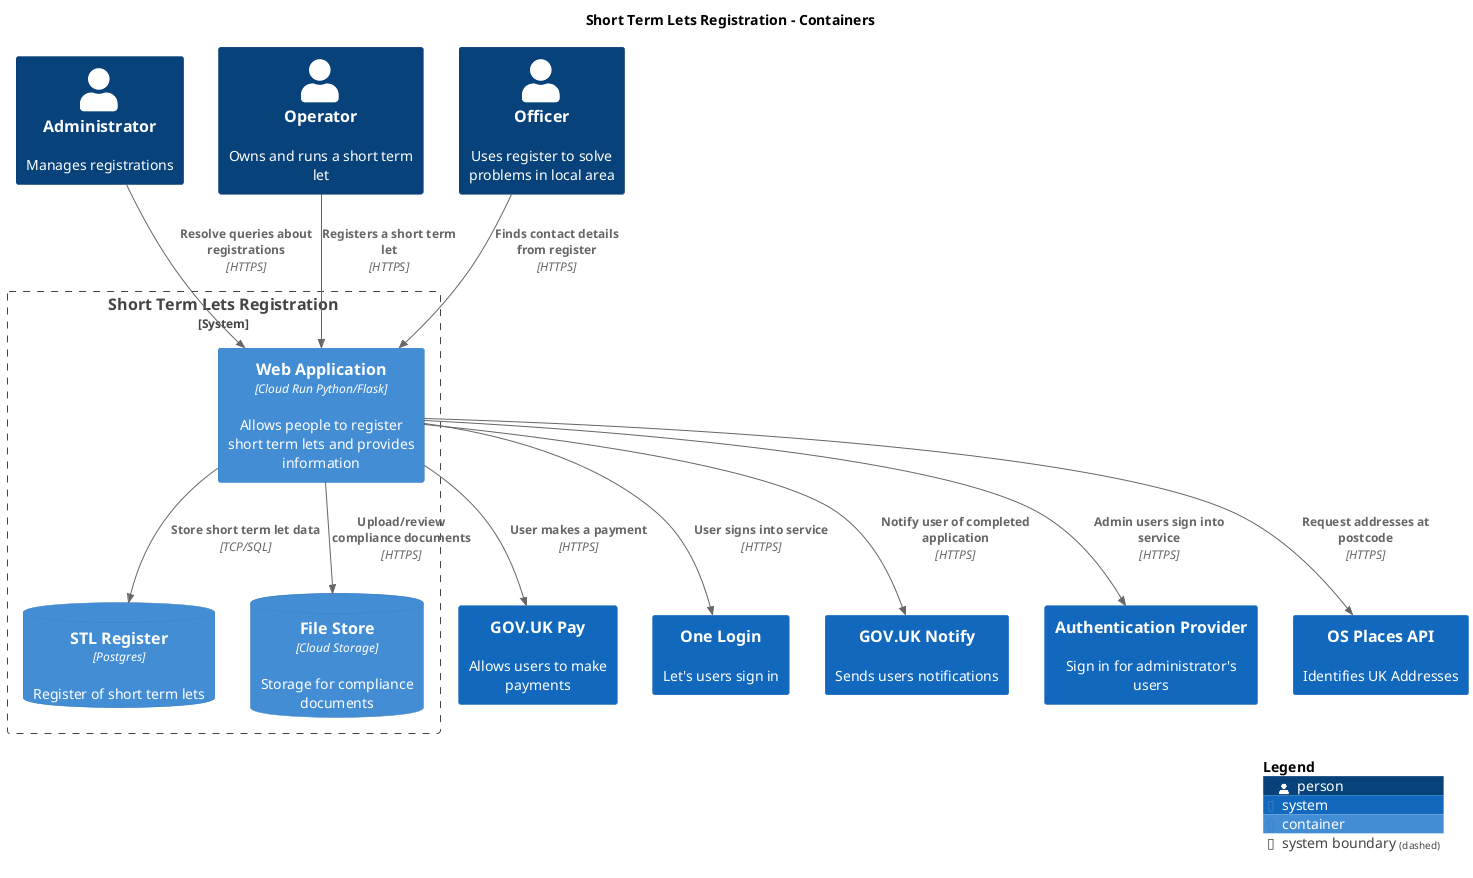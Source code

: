 @startuml
set separator none
title Short Term Lets Registration - Containers

top to bottom direction

!include <C4/C4>
!include <C4/C4_Context>
!include <C4/C4_Container>

Person(Administrator, "Administrator", $descr="Manages registrations", $tags="", $link="")
Person(Operator, "Operator", $descr="Owns and runs a short term let", $tags="", $link="")
Person(Officer, "Officer", $descr="Uses register to solve problems in local area", $tags="", $link="")
System(GOVUKPay, "GOV.UK Pay", $descr="Allows users to make payments", $tags="", $link="")
System(OneLogin, "One Login", $descr="Let's users sign in", $tags="", $link="")
System(GOVUKNotify, "GOV.UK Notify", $descr="Sends users notifications", $tags="", $link="")
System(AuthenticationProvider, "Authentication Provider", $descr="Sign in for administrator's users", $tags="", $link="")
System(OSPlacesAPI, "OS Places API", $descr="Identifies UK Addresses", $tags="", $link="")

System_Boundary("ShortTermLetsRegistration_boundary", "Short Term Lets Registration", $tags="") {
  Container(ShortTermLetsRegistration.WebApplication, "Web Application", $techn="Cloud Run Python/Flask", $descr="Allows people to register short term lets and provides information", $tags="", $link="")
  ContainerDb(ShortTermLetsRegistration.STLRegister, "STL Register", $techn="Postgres", $descr="Register of short term lets", $tags="", $link="")
  ContainerDb(ShortTermLetsRegistration.FileStore, "File Store", $techn="Cloud Storage", $descr="Storage for compliance documents", $tags="", $link="")
}

Rel(Operator, ShortTermLetsRegistration.WebApplication, "Registers a short term let", $techn="HTTPS", $tags="", $link="")
Rel(Administrator, ShortTermLetsRegistration.WebApplication, "Resolve queries about registrations", $techn="HTTPS", $tags="", $link="")
Rel(Officer, ShortTermLetsRegistration.WebApplication, "Finds contact details from register", $techn="HTTPS", $tags="", $link="")
Rel(ShortTermLetsRegistration.WebApplication, ShortTermLetsRegistration.STLRegister, "Store short term let data", $techn="TCP/SQL", $tags="", $link="")
Rel(ShortTermLetsRegistration.WebApplication, GOVUKPay, "User makes a payment", $techn="HTTPS", $tags="", $link="")
Rel(ShortTermLetsRegistration.WebApplication, OneLogin, "User signs into service", $techn="HTTPS", $tags="", $link="")
Rel(ShortTermLetsRegistration.WebApplication, AuthenticationProvider, "Admin users sign into service", $techn="HTTPS", $tags="", $link="")
Rel(ShortTermLetsRegistration.WebApplication, GOVUKNotify, "Notify user of completed application", $techn="HTTPS", $tags="", $link="")
Rel(ShortTermLetsRegistration.WebApplication, ShortTermLetsRegistration.FileStore, "Upload/review compliance documents", $techn="HTTPS", $tags="", $link="")
Rel(ShortTermLetsRegistration.WebApplication, OSPlacesAPI, "Request addresses at postcode", $techn="HTTPS", $tags="", $link="")

SHOW_LEGEND(true)
@enduml